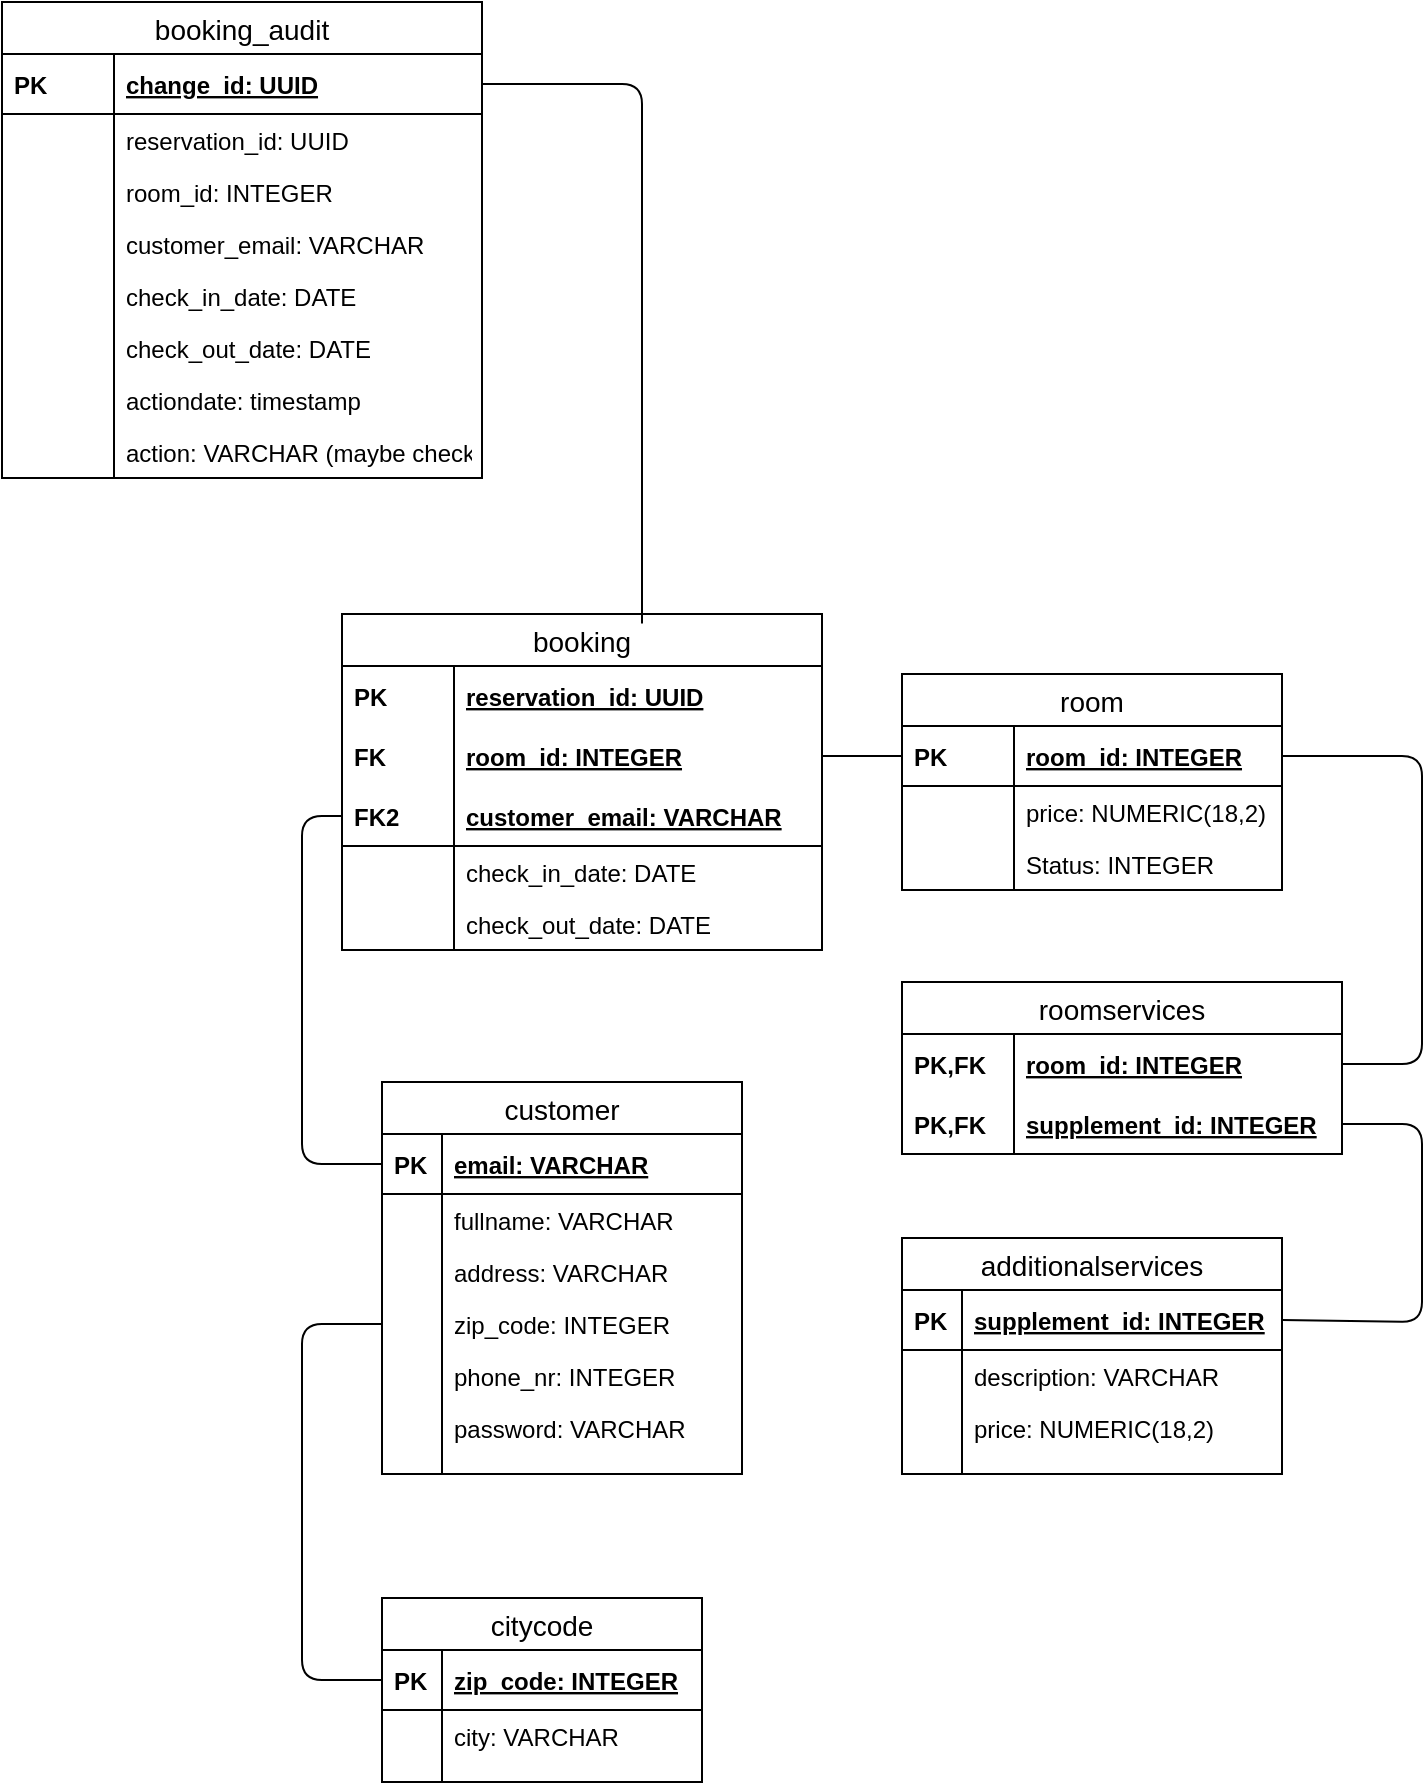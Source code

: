 <mxfile version="13.2.6" type="device"><diagram id="ccUuxILNlvS96HXpuqNf" name="Page-1"><mxGraphModel dx="1268" dy="801" grid="1" gridSize="10" guides="1" tooltips="1" connect="1" arrows="1" fold="1" page="0" pageScale="1" pageWidth="827" pageHeight="1169" math="0" shadow="0"><root><mxCell id="0"/><mxCell id="1" parent="0"/><mxCell id="6cjqtw1lTt28Le6TMdD7-62" value="room" style="swimlane;fontStyle=0;childLayout=stackLayout;horizontal=1;startSize=26;horizontalStack=0;resizeParent=1;resizeParentMax=0;resizeLast=0;collapsible=1;marginBottom=0;align=center;fontSize=14;" parent="1" vertex="1"><mxGeometry x="280" y="196" width="190" height="108" as="geometry"/></mxCell><mxCell id="6cjqtw1lTt28Le6TMdD7-63" value="room_id: INTEGER" style="shape=partialRectangle;top=0;left=0;right=0;bottom=1;align=left;verticalAlign=middle;fillColor=none;spacingLeft=60;spacingRight=4;overflow=hidden;rotatable=0;points=[[0,0.5],[1,0.5]];portConstraint=eastwest;dropTarget=0;fontStyle=5;fontSize=12;" parent="6cjqtw1lTt28Le6TMdD7-62" vertex="1"><mxGeometry y="26" width="190" height="30" as="geometry"/></mxCell><mxCell id="6cjqtw1lTt28Le6TMdD7-64" value="PK" style="shape=partialRectangle;fontStyle=1;top=0;left=0;bottom=0;fillColor=none;align=left;verticalAlign=middle;spacingLeft=4;spacingRight=4;overflow=hidden;rotatable=0;points=[];portConstraint=eastwest;part=1;fontSize=12;" parent="6cjqtw1lTt28Le6TMdD7-63" vertex="1" connectable="0"><mxGeometry width="56" height="30" as="geometry"/></mxCell><mxCell id="6cjqtw1lTt28Le6TMdD7-65" value="price: NUMERIC(18,2)" style="shape=partialRectangle;top=0;left=0;right=0;bottom=0;align=left;verticalAlign=top;fillColor=none;spacingLeft=60;spacingRight=4;overflow=hidden;rotatable=0;points=[[0,0.5],[1,0.5]];portConstraint=eastwest;dropTarget=0;fontSize=12;" parent="6cjqtw1lTt28Le6TMdD7-62" vertex="1"><mxGeometry y="56" width="190" height="26" as="geometry"/></mxCell><mxCell id="6cjqtw1lTt28Le6TMdD7-66" value="" style="shape=partialRectangle;top=0;left=0;bottom=0;fillColor=none;align=left;verticalAlign=top;spacingLeft=4;spacingRight=4;overflow=hidden;rotatable=0;points=[];portConstraint=eastwest;part=1;fontSize=12;" parent="6cjqtw1lTt28Le6TMdD7-65" vertex="1" connectable="0"><mxGeometry width="56" height="26" as="geometry"/></mxCell><mxCell id="O8aWdNTug8gGkwvUeRMk-8" value="Status: INTEGER" style="shape=partialRectangle;top=0;left=0;right=0;bottom=0;align=left;verticalAlign=top;fillColor=none;spacingLeft=60;spacingRight=4;overflow=hidden;rotatable=0;points=[[0,0.5],[1,0.5]];portConstraint=eastwest;dropTarget=0;fontSize=12;" parent="6cjqtw1lTt28Le6TMdD7-62" vertex="1"><mxGeometry y="82" width="190" height="26" as="geometry"/></mxCell><mxCell id="O8aWdNTug8gGkwvUeRMk-9" value="" style="shape=partialRectangle;top=0;left=0;bottom=0;fillColor=none;align=left;verticalAlign=top;spacingLeft=4;spacingRight=4;overflow=hidden;rotatable=0;points=[];portConstraint=eastwest;part=1;fontSize=12;" parent="O8aWdNTug8gGkwvUeRMk-8" vertex="1" connectable="0"><mxGeometry width="56" height="26" as="geometry"/></mxCell><mxCell id="6cjqtw1lTt28Le6TMdD7-60" value="" style="endArrow=none;html=1;exitX=0;exitY=0.5;exitDx=0;exitDy=0;entryX=0;entryY=0.5;entryDx=0;entryDy=0;" parent="1" source="6cjqtw1lTt28Le6TMdD7-22" target="6cjqtw1lTt28Le6TMdD7-35" edge="1"><mxGeometry width="50" height="50" relative="1" as="geometry"><mxPoint x="-120" y="660" as="sourcePoint"/><mxPoint x="-70" y="610" as="targetPoint"/><Array as="points"><mxPoint x="-20" y="699"/><mxPoint x="-20" y="521"/></Array></mxGeometry></mxCell><mxCell id="6cjqtw1lTt28Le6TMdD7-61" value="" style="endArrow=none;html=1;exitX=0;exitY=0.5;exitDx=0;exitDy=0;entryX=0;entryY=0.5;entryDx=0;entryDy=0;" parent="1" source="6cjqtw1lTt28Le6TMdD7-29" target="6cjqtw1lTt28Le6TMdD7-50" edge="1"><mxGeometry width="50" height="50" relative="1" as="geometry"><mxPoint x="-70" y="380" as="sourcePoint"/><mxPoint x="-20" y="330" as="targetPoint"/><Array as="points"><mxPoint x="-20" y="441"/><mxPoint x="-20" y="267"/></Array></mxGeometry></mxCell><mxCell id="6cjqtw1lTt28Le6TMdD7-45" value="booking" style="swimlane;fontStyle=0;childLayout=stackLayout;horizontal=1;startSize=26;horizontalStack=0;resizeParent=1;resizeParentMax=0;resizeLast=0;collapsible=1;marginBottom=0;align=center;fontSize=14;" parent="1" vertex="1"><mxGeometry y="166" width="240" height="168" as="geometry"/></mxCell><mxCell id="6cjqtw1lTt28Le6TMdD7-46" value="reservation_id: UUID" style="shape=partialRectangle;top=0;left=0;right=0;bottom=0;align=left;verticalAlign=middle;fillColor=none;spacingLeft=60;spacingRight=4;overflow=hidden;rotatable=0;points=[[0,0.5],[1,0.5]];portConstraint=eastwest;dropTarget=0;fontStyle=5;fontSize=12;" parent="6cjqtw1lTt28Le6TMdD7-45" vertex="1"><mxGeometry y="26" width="240" height="30" as="geometry"/></mxCell><mxCell id="6cjqtw1lTt28Le6TMdD7-47" value="PK" style="shape=partialRectangle;fontStyle=1;top=0;left=0;bottom=0;fillColor=none;align=left;verticalAlign=middle;spacingLeft=4;spacingRight=4;overflow=hidden;rotatable=0;points=[];portConstraint=eastwest;part=1;fontSize=12;" parent="6cjqtw1lTt28Le6TMdD7-46" vertex="1" connectable="0"><mxGeometry width="56" height="30" as="geometry"/></mxCell><mxCell id="6cjqtw1lTt28Le6TMdD7-48" value="room_id: INTEGER" style="shape=partialRectangle;top=0;left=0;right=0;bottom=0;align=left;verticalAlign=middle;fillColor=none;spacingLeft=60;spacingRight=4;overflow=hidden;rotatable=0;points=[[0,0.5],[1,0.5]];portConstraint=eastwest;dropTarget=0;fontStyle=5;fontSize=12;" parent="6cjqtw1lTt28Le6TMdD7-45" vertex="1"><mxGeometry y="56" width="240" height="30" as="geometry"/></mxCell><mxCell id="6cjqtw1lTt28Le6TMdD7-49" value="FK" style="shape=partialRectangle;fontStyle=1;top=0;left=0;bottom=0;fillColor=none;align=left;verticalAlign=middle;spacingLeft=4;spacingRight=4;overflow=hidden;rotatable=0;points=[];portConstraint=eastwest;part=1;fontSize=12;" parent="6cjqtw1lTt28Le6TMdD7-48" vertex="1" connectable="0"><mxGeometry width="56" height="30" as="geometry"/></mxCell><mxCell id="6cjqtw1lTt28Le6TMdD7-50" value="customer_email: VARCHAR" style="shape=partialRectangle;top=0;left=0;right=0;bottom=1;align=left;verticalAlign=middle;fillColor=none;spacingLeft=60;spacingRight=4;overflow=hidden;rotatable=0;points=[[0,0.5],[1,0.5]];portConstraint=eastwest;dropTarget=0;fontStyle=5;fontSize=12;" parent="6cjqtw1lTt28Le6TMdD7-45" vertex="1"><mxGeometry y="86" width="240" height="30" as="geometry"/></mxCell><mxCell id="6cjqtw1lTt28Le6TMdD7-51" value="FK2" style="shape=partialRectangle;fontStyle=1;top=0;left=0;bottom=0;fillColor=none;align=left;verticalAlign=middle;spacingLeft=4;spacingRight=4;overflow=hidden;rotatable=0;points=[];portConstraint=eastwest;part=1;fontSize=12;" parent="6cjqtw1lTt28Le6TMdD7-50" vertex="1" connectable="0"><mxGeometry width="56" height="30" as="geometry"/></mxCell><mxCell id="6cjqtw1lTt28Le6TMdD7-54" value="check_in_date: DATE" style="shape=partialRectangle;top=0;left=0;right=0;bottom=0;align=left;verticalAlign=top;fillColor=none;spacingLeft=60;spacingRight=4;overflow=hidden;rotatable=0;points=[[0,0.5],[1,0.5]];portConstraint=eastwest;dropTarget=0;fontSize=12;" parent="6cjqtw1lTt28Le6TMdD7-45" vertex="1"><mxGeometry y="116" width="240" height="26" as="geometry"/></mxCell><mxCell id="6cjqtw1lTt28Le6TMdD7-55" value="" style="shape=partialRectangle;top=0;left=0;bottom=0;fillColor=none;align=left;verticalAlign=top;spacingLeft=4;spacingRight=4;overflow=hidden;rotatable=0;points=[];portConstraint=eastwest;part=1;fontSize=12;" parent="6cjqtw1lTt28Le6TMdD7-54" vertex="1" connectable="0"><mxGeometry width="56" height="26" as="geometry"/></mxCell><mxCell id="6cjqtw1lTt28Le6TMdD7-56" value="check_out_date: DATE" style="shape=partialRectangle;top=0;left=0;right=0;bottom=0;align=left;verticalAlign=top;fillColor=none;spacingLeft=60;spacingRight=4;overflow=hidden;rotatable=0;points=[[0,0.5],[1,0.5]];portConstraint=eastwest;dropTarget=0;fontSize=12;" parent="6cjqtw1lTt28Le6TMdD7-45" vertex="1"><mxGeometry y="142" width="240" height="26" as="geometry"/></mxCell><mxCell id="6cjqtw1lTt28Le6TMdD7-57" value="" style="shape=partialRectangle;top=0;left=0;bottom=0;fillColor=none;align=left;verticalAlign=top;spacingLeft=4;spacingRight=4;overflow=hidden;rotatable=0;points=[];portConstraint=eastwest;part=1;fontSize=12;" parent="6cjqtw1lTt28Le6TMdD7-56" vertex="1" connectable="0"><mxGeometry width="56" height="26" as="geometry"/></mxCell><mxCell id="6cjqtw1lTt28Le6TMdD7-86" value="" style="endArrow=none;html=1;exitX=1;exitY=0.5;exitDx=0;exitDy=0;entryX=0;entryY=0.5;entryDx=0;entryDy=0;" parent="1" source="6cjqtw1lTt28Le6TMdD7-48" target="6cjqtw1lTt28Le6TMdD7-63" edge="1"><mxGeometry width="50" height="50" relative="1" as="geometry"><mxPoint x="240" y="210" as="sourcePoint"/><mxPoint x="290" y="160" as="targetPoint"/></mxGeometry></mxCell><mxCell id="6cjqtw1lTt28Le6TMdD7-28" value="customer" style="swimlane;fontStyle=0;childLayout=stackLayout;horizontal=1;startSize=26;horizontalStack=0;resizeParent=1;resizeParentMax=0;resizeLast=0;collapsible=1;marginBottom=0;align=center;fontSize=14;" parent="1" vertex="1"><mxGeometry x="20" y="400" width="180" height="196" as="geometry"><mxRectangle x="130" y="500" width="90" height="26" as="alternateBounds"/></mxGeometry></mxCell><mxCell id="6cjqtw1lTt28Le6TMdD7-29" value="email: VARCHAR" style="shape=partialRectangle;top=0;left=0;right=0;bottom=1;align=left;verticalAlign=middle;fillColor=none;spacingLeft=34;spacingRight=4;overflow=hidden;rotatable=0;points=[[0,0.5],[1,0.5]];portConstraint=eastwest;dropTarget=0;fontStyle=5;fontSize=12;" parent="6cjqtw1lTt28Le6TMdD7-28" vertex="1"><mxGeometry y="26" width="180" height="30" as="geometry"/></mxCell><mxCell id="6cjqtw1lTt28Le6TMdD7-30" value="PK" style="shape=partialRectangle;top=0;left=0;bottom=0;fillColor=none;align=left;verticalAlign=middle;spacingLeft=4;spacingRight=4;overflow=hidden;rotatable=0;points=[];portConstraint=eastwest;part=1;fontSize=12;fontStyle=1" parent="6cjqtw1lTt28Le6TMdD7-29" vertex="1" connectable="0"><mxGeometry width="30" height="30" as="geometry"/></mxCell><mxCell id="6cjqtw1lTt28Le6TMdD7-31" value="fullname: VARCHAR" style="shape=partialRectangle;top=0;left=0;right=0;bottom=0;align=left;verticalAlign=top;fillColor=none;spacingLeft=34;spacingRight=4;overflow=hidden;rotatable=0;points=[[0,0.5],[1,0.5]];portConstraint=eastwest;dropTarget=0;fontSize=12;" parent="6cjqtw1lTt28Le6TMdD7-28" vertex="1"><mxGeometry y="56" width="180" height="26" as="geometry"/></mxCell><mxCell id="6cjqtw1lTt28Le6TMdD7-32" value="" style="shape=partialRectangle;top=0;left=0;bottom=0;fillColor=none;align=left;verticalAlign=top;spacingLeft=4;spacingRight=4;overflow=hidden;rotatable=0;points=[];portConstraint=eastwest;part=1;fontSize=12;" parent="6cjqtw1lTt28Le6TMdD7-31" vertex="1" connectable="0"><mxGeometry width="30" height="26" as="geometry"/></mxCell><mxCell id="6cjqtw1lTt28Le6TMdD7-33" value="address: VARCHAR" style="shape=partialRectangle;top=0;left=0;right=0;bottom=0;align=left;verticalAlign=top;fillColor=none;spacingLeft=34;spacingRight=4;overflow=hidden;rotatable=0;points=[[0,0.5],[1,0.5]];portConstraint=eastwest;dropTarget=0;fontSize=12;" parent="6cjqtw1lTt28Le6TMdD7-28" vertex="1"><mxGeometry y="82" width="180" height="26" as="geometry"/></mxCell><mxCell id="6cjqtw1lTt28Le6TMdD7-34" value="" style="shape=partialRectangle;top=0;left=0;bottom=0;fillColor=none;align=left;verticalAlign=top;spacingLeft=4;spacingRight=4;overflow=hidden;rotatable=0;points=[];portConstraint=eastwest;part=1;fontSize=12;" parent="6cjqtw1lTt28Le6TMdD7-33" vertex="1" connectable="0"><mxGeometry width="30" height="26" as="geometry"/></mxCell><mxCell id="6cjqtw1lTt28Le6TMdD7-35" value="zip_code: INTEGER" style="shape=partialRectangle;top=0;left=0;right=0;bottom=0;align=left;verticalAlign=top;fillColor=none;spacingLeft=34;spacingRight=4;overflow=hidden;rotatable=0;points=[[0,0.5],[1,0.5]];portConstraint=eastwest;dropTarget=0;fontSize=12;" parent="6cjqtw1lTt28Le6TMdD7-28" vertex="1"><mxGeometry y="108" width="180" height="26" as="geometry"/></mxCell><mxCell id="6cjqtw1lTt28Le6TMdD7-36" value="" style="shape=partialRectangle;top=0;left=0;bottom=0;fillColor=none;align=left;verticalAlign=top;spacingLeft=4;spacingRight=4;overflow=hidden;rotatable=0;points=[];portConstraint=eastwest;part=1;fontSize=12;" parent="6cjqtw1lTt28Le6TMdD7-35" vertex="1" connectable="0"><mxGeometry width="30" height="26" as="geometry"/></mxCell><mxCell id="6cjqtw1lTt28Le6TMdD7-37" value="phone_nr: INTEGER" style="shape=partialRectangle;top=0;left=0;right=0;bottom=0;align=left;verticalAlign=top;fillColor=none;spacingLeft=34;spacingRight=4;overflow=hidden;rotatable=0;points=[[0,0.5],[1,0.5]];portConstraint=eastwest;dropTarget=0;fontSize=12;" parent="6cjqtw1lTt28Le6TMdD7-28" vertex="1"><mxGeometry y="134" width="180" height="26" as="geometry"/></mxCell><mxCell id="6cjqtw1lTt28Le6TMdD7-38" value="" style="shape=partialRectangle;top=0;left=0;bottom=0;fillColor=none;align=left;verticalAlign=top;spacingLeft=4;spacingRight=4;overflow=hidden;rotatable=0;points=[];portConstraint=eastwest;part=1;fontSize=12;" parent="6cjqtw1lTt28Le6TMdD7-37" vertex="1" connectable="0"><mxGeometry width="30" height="26" as="geometry"/></mxCell><mxCell id="6cjqtw1lTt28Le6TMdD7-41" value="password: VARCHAR" style="shape=partialRectangle;top=0;left=0;right=0;bottom=0;align=left;verticalAlign=top;fillColor=none;spacingLeft=34;spacingRight=4;overflow=hidden;rotatable=0;points=[[0,0.5],[1,0.5]];portConstraint=eastwest;dropTarget=0;fontSize=12;" parent="6cjqtw1lTt28Le6TMdD7-28" vertex="1"><mxGeometry y="160" width="180" height="26" as="geometry"/></mxCell><mxCell id="6cjqtw1lTt28Le6TMdD7-42" value="" style="shape=partialRectangle;top=0;left=0;bottom=0;fillColor=none;align=left;verticalAlign=top;spacingLeft=4;spacingRight=4;overflow=hidden;rotatable=0;points=[];portConstraint=eastwest;part=1;fontSize=12;" parent="6cjqtw1lTt28Le6TMdD7-41" vertex="1" connectable="0"><mxGeometry width="30" height="26" as="geometry"/></mxCell><mxCell id="6cjqtw1lTt28Le6TMdD7-43" value="" style="shape=partialRectangle;top=0;left=0;right=0;bottom=0;align=left;verticalAlign=top;fillColor=none;spacingLeft=34;spacingRight=4;overflow=hidden;rotatable=0;points=[[0,0.5],[1,0.5]];portConstraint=eastwest;dropTarget=0;fontSize=12;" parent="6cjqtw1lTt28Le6TMdD7-28" vertex="1"><mxGeometry y="186" width="180" height="10" as="geometry"/></mxCell><mxCell id="6cjqtw1lTt28Le6TMdD7-44" value="" style="shape=partialRectangle;top=0;left=0;bottom=0;fillColor=none;align=left;verticalAlign=top;spacingLeft=4;spacingRight=4;overflow=hidden;rotatable=0;points=[];portConstraint=eastwest;part=1;fontSize=12;" parent="6cjqtw1lTt28Le6TMdD7-43" vertex="1" connectable="0"><mxGeometry width="30" height="10" as="geometry"/></mxCell><mxCell id="3RYY0fKDn_4BaEzc3aT6-27" value="booking_audit" style="swimlane;fontStyle=0;childLayout=stackLayout;horizontal=1;startSize=26;horizontalStack=0;resizeParent=1;resizeParentMax=0;resizeLast=0;collapsible=1;marginBottom=0;align=center;fontSize=14;" parent="1" vertex="1"><mxGeometry x="-170" y="-140" width="240" height="238" as="geometry"/></mxCell><mxCell id="3RYY0fKDn_4BaEzc3aT6-32" value="change_id: UUID" style="shape=partialRectangle;top=0;left=0;right=0;bottom=1;align=left;verticalAlign=middle;fillColor=none;spacingLeft=60;spacingRight=4;overflow=hidden;rotatable=0;points=[[0,0.5],[1,0.5]];portConstraint=eastwest;dropTarget=0;fontStyle=5;fontSize=12;" parent="3RYY0fKDn_4BaEzc3aT6-27" vertex="1"><mxGeometry y="26" width="240" height="30" as="geometry"/></mxCell><mxCell id="3RYY0fKDn_4BaEzc3aT6-33" value="PK" style="shape=partialRectangle;fontStyle=1;top=0;left=0;bottom=0;fillColor=none;align=left;verticalAlign=middle;spacingLeft=4;spacingRight=4;overflow=hidden;rotatable=0;points=[];portConstraint=eastwest;part=1;fontSize=12;" parent="3RYY0fKDn_4BaEzc3aT6-32" vertex="1" connectable="0"><mxGeometry width="56" height="30" as="geometry"/></mxCell><mxCell id="3RYY0fKDn_4BaEzc3aT6-38" value="reservation_id: UUID" style="shape=partialRectangle;top=0;left=0;right=0;bottom=0;align=left;verticalAlign=top;fillColor=none;spacingLeft=60;spacingRight=4;overflow=hidden;rotatable=0;points=[[0,0.5],[1,0.5]];portConstraint=eastwest;dropTarget=0;fontSize=12;" parent="3RYY0fKDn_4BaEzc3aT6-27" vertex="1"><mxGeometry y="56" width="240" height="26" as="geometry"/></mxCell><mxCell id="3RYY0fKDn_4BaEzc3aT6-39" value="" style="shape=partialRectangle;top=0;left=0;bottom=0;fillColor=none;align=left;verticalAlign=top;spacingLeft=4;spacingRight=4;overflow=hidden;rotatable=0;points=[];portConstraint=eastwest;part=1;fontSize=12;" parent="3RYY0fKDn_4BaEzc3aT6-38" vertex="1" connectable="0"><mxGeometry width="56" height="26" as="geometry"/></mxCell><mxCell id="3RYY0fKDn_4BaEzc3aT6-40" value="room_id: INTEGER" style="shape=partialRectangle;top=0;left=0;right=0;bottom=0;align=left;verticalAlign=top;fillColor=none;spacingLeft=60;spacingRight=4;overflow=hidden;rotatable=0;points=[[0,0.5],[1,0.5]];portConstraint=eastwest;dropTarget=0;fontSize=12;" parent="3RYY0fKDn_4BaEzc3aT6-27" vertex="1"><mxGeometry y="82" width="240" height="26" as="geometry"/></mxCell><mxCell id="3RYY0fKDn_4BaEzc3aT6-41" value="" style="shape=partialRectangle;top=0;left=0;bottom=0;fillColor=none;align=left;verticalAlign=top;spacingLeft=4;spacingRight=4;overflow=hidden;rotatable=0;points=[];portConstraint=eastwest;part=1;fontSize=12;" parent="3RYY0fKDn_4BaEzc3aT6-40" vertex="1" connectable="0"><mxGeometry width="56" height="26" as="geometry"/></mxCell><mxCell id="3RYY0fKDn_4BaEzc3aT6-42" value="customer_email: VARCHAR" style="shape=partialRectangle;top=0;left=0;right=0;bottom=0;align=left;verticalAlign=top;fillColor=none;spacingLeft=60;spacingRight=4;overflow=hidden;rotatable=0;points=[[0,0.5],[1,0.5]];portConstraint=eastwest;dropTarget=0;fontSize=12;" parent="3RYY0fKDn_4BaEzc3aT6-27" vertex="1"><mxGeometry y="108" width="240" height="26" as="geometry"/></mxCell><mxCell id="3RYY0fKDn_4BaEzc3aT6-43" value="" style="shape=partialRectangle;top=0;left=0;bottom=0;fillColor=none;align=left;verticalAlign=top;spacingLeft=4;spacingRight=4;overflow=hidden;rotatable=0;points=[];portConstraint=eastwest;part=1;fontSize=12;" parent="3RYY0fKDn_4BaEzc3aT6-42" vertex="1" connectable="0"><mxGeometry width="56" height="26" as="geometry"/></mxCell><mxCell id="3RYY0fKDn_4BaEzc3aT6-34" value="check_in_date: DATE" style="shape=partialRectangle;top=0;left=0;right=0;bottom=0;align=left;verticalAlign=top;fillColor=none;spacingLeft=60;spacingRight=4;overflow=hidden;rotatable=0;points=[[0,0.5],[1,0.5]];portConstraint=eastwest;dropTarget=0;fontSize=12;" parent="3RYY0fKDn_4BaEzc3aT6-27" vertex="1"><mxGeometry y="134" width="240" height="26" as="geometry"/></mxCell><mxCell id="3RYY0fKDn_4BaEzc3aT6-35" value="" style="shape=partialRectangle;top=0;left=0;bottom=0;fillColor=none;align=left;verticalAlign=top;spacingLeft=4;spacingRight=4;overflow=hidden;rotatable=0;points=[];portConstraint=eastwest;part=1;fontSize=12;" parent="3RYY0fKDn_4BaEzc3aT6-34" vertex="1" connectable="0"><mxGeometry width="56" height="26" as="geometry"/></mxCell><mxCell id="3RYY0fKDn_4BaEzc3aT6-36" value="check_out_date: DATE" style="shape=partialRectangle;top=0;left=0;right=0;bottom=0;align=left;verticalAlign=top;fillColor=none;spacingLeft=60;spacingRight=4;overflow=hidden;rotatable=0;points=[[0,0.5],[1,0.5]];portConstraint=eastwest;dropTarget=0;fontSize=12;" parent="3RYY0fKDn_4BaEzc3aT6-27" vertex="1"><mxGeometry y="160" width="240" height="26" as="geometry"/></mxCell><mxCell id="3RYY0fKDn_4BaEzc3aT6-37" value="" style="shape=partialRectangle;top=0;left=0;bottom=0;fillColor=none;align=left;verticalAlign=top;spacingLeft=4;spacingRight=4;overflow=hidden;rotatable=0;points=[];portConstraint=eastwest;part=1;fontSize=12;" parent="3RYY0fKDn_4BaEzc3aT6-36" vertex="1" connectable="0"><mxGeometry width="56" height="26" as="geometry"/></mxCell><mxCell id="3RYY0fKDn_4BaEzc3aT6-44" value="actiondate: timestamp" style="shape=partialRectangle;top=0;left=0;right=0;bottom=0;align=left;verticalAlign=top;fillColor=none;spacingLeft=60;spacingRight=4;overflow=hidden;rotatable=0;points=[[0,0.5],[1,0.5]];portConstraint=eastwest;dropTarget=0;fontSize=12;" parent="3RYY0fKDn_4BaEzc3aT6-27" vertex="1"><mxGeometry y="186" width="240" height="26" as="geometry"/></mxCell><mxCell id="3RYY0fKDn_4BaEzc3aT6-45" value="" style="shape=partialRectangle;top=0;left=0;bottom=0;fillColor=none;align=left;verticalAlign=top;spacingLeft=4;spacingRight=4;overflow=hidden;rotatable=0;points=[];portConstraint=eastwest;part=1;fontSize=12;" parent="3RYY0fKDn_4BaEzc3aT6-44" vertex="1" connectable="0"><mxGeometry width="56" height="26" as="geometry"/></mxCell><mxCell id="3RYY0fKDn_4BaEzc3aT6-50" value="action: VARCHAR (maybe check)" style="shape=partialRectangle;top=0;left=0;right=0;bottom=0;align=left;verticalAlign=top;fillColor=none;spacingLeft=60;spacingRight=4;overflow=hidden;rotatable=0;points=[[0,0.5],[1,0.5]];portConstraint=eastwest;dropTarget=0;fontSize=12;" parent="3RYY0fKDn_4BaEzc3aT6-27" vertex="1"><mxGeometry y="212" width="240" height="26" as="geometry"/></mxCell><mxCell id="3RYY0fKDn_4BaEzc3aT6-51" value="" style="shape=partialRectangle;top=0;left=0;bottom=0;fillColor=none;align=left;verticalAlign=top;spacingLeft=4;spacingRight=4;overflow=hidden;rotatable=0;points=[];portConstraint=eastwest;part=1;fontSize=12;" parent="3RYY0fKDn_4BaEzc3aT6-50" vertex="1" connectable="0"><mxGeometry width="56" height="26" as="geometry"/></mxCell><mxCell id="6cjqtw1lTt28Le6TMdD7-21" value="citycode" style="swimlane;fontStyle=0;childLayout=stackLayout;horizontal=1;startSize=26;horizontalStack=0;resizeParent=1;resizeParentMax=0;resizeLast=0;collapsible=1;marginBottom=0;align=center;fontSize=14;" parent="1" vertex="1"><mxGeometry x="20" y="658" width="160" height="92" as="geometry"/></mxCell><mxCell id="6cjqtw1lTt28Le6TMdD7-22" value="zip_code: INTEGER" style="shape=partialRectangle;top=0;left=0;right=0;bottom=1;align=left;verticalAlign=middle;fillColor=none;spacingLeft=34;spacingRight=4;overflow=hidden;rotatable=0;points=[[0,0.5],[1,0.5]];portConstraint=eastwest;dropTarget=0;fontStyle=5;fontSize=12;" parent="6cjqtw1lTt28Le6TMdD7-21" vertex="1"><mxGeometry y="26" width="160" height="30" as="geometry"/></mxCell><mxCell id="6cjqtw1lTt28Le6TMdD7-23" value="PK" style="shape=partialRectangle;top=0;left=0;bottom=0;fillColor=none;align=left;verticalAlign=middle;spacingLeft=4;spacingRight=4;overflow=hidden;rotatable=0;points=[];portConstraint=eastwest;part=1;fontSize=12;fontStyle=1" parent="6cjqtw1lTt28Le6TMdD7-22" vertex="1" connectable="0"><mxGeometry width="30" height="30" as="geometry"/></mxCell><mxCell id="6cjqtw1lTt28Le6TMdD7-24" value="city: VARCHAR" style="shape=partialRectangle;top=0;left=0;right=0;bottom=0;align=left;verticalAlign=top;fillColor=none;spacingLeft=34;spacingRight=4;overflow=hidden;rotatable=0;points=[[0,0.5],[1,0.5]];portConstraint=eastwest;dropTarget=0;fontSize=12;" parent="6cjqtw1lTt28Le6TMdD7-21" vertex="1"><mxGeometry y="56" width="160" height="26" as="geometry"/></mxCell><mxCell id="6cjqtw1lTt28Le6TMdD7-25" value="" style="shape=partialRectangle;top=0;left=0;bottom=0;fillColor=none;align=left;verticalAlign=top;spacingLeft=4;spacingRight=4;overflow=hidden;rotatable=0;points=[];portConstraint=eastwest;part=1;fontSize=12;" parent="6cjqtw1lTt28Le6TMdD7-24" vertex="1" connectable="0"><mxGeometry width="30" height="26" as="geometry"/></mxCell><mxCell id="6cjqtw1lTt28Le6TMdD7-26" value="" style="shape=partialRectangle;top=0;left=0;right=0;bottom=0;align=left;verticalAlign=top;fillColor=none;spacingLeft=34;spacingRight=4;overflow=hidden;rotatable=0;points=[[0,0.5],[1,0.5]];portConstraint=eastwest;dropTarget=0;fontSize=12;" parent="6cjqtw1lTt28Le6TMdD7-21" vertex="1"><mxGeometry y="82" width="160" height="10" as="geometry"/></mxCell><mxCell id="6cjqtw1lTt28Le6TMdD7-27" value="" style="shape=partialRectangle;top=0;left=0;bottom=0;fillColor=none;align=left;verticalAlign=top;spacingLeft=4;spacingRight=4;overflow=hidden;rotatable=0;points=[];portConstraint=eastwest;part=1;fontSize=12;" parent="6cjqtw1lTt28Le6TMdD7-26" vertex="1" connectable="0"><mxGeometry width="30" height="10" as="geometry"/></mxCell><mxCell id="O8aWdNTug8gGkwvUeRMk-10" value="" style="endArrow=none;html=1;exitX=1;exitY=0.5;exitDx=0;exitDy=0;entryX=1;entryY=0.5;entryDx=0;entryDy=0;" parent="1" source="O8aWdNTug8gGkwvUeRMk-2" target="6cjqtw1lTt28Le6TMdD7-63" edge="1"><mxGeometry width="50" height="50" relative="1" as="geometry"><mxPoint x="580" y="370" as="sourcePoint"/><mxPoint x="630" y="320" as="targetPoint"/><Array as="points"><mxPoint x="540" y="391"/><mxPoint x="540" y="237"/></Array></mxGeometry></mxCell><mxCell id="O8aWdNTug8gGkwvUeRMk-11" value="" style="endArrow=none;html=1;exitX=1;exitY=0.5;exitDx=0;exitDy=0;entryX=1;entryY=0.5;entryDx=0;entryDy=0;" parent="1" source="O8aWdNTug8gGkwvUeRMk-4" target="6cjqtw1lTt28Le6TMdD7-77" edge="1"><mxGeometry width="50" height="50" relative="1" as="geometry"><mxPoint x="550" y="440" as="sourcePoint"/><mxPoint x="600" y="390" as="targetPoint"/><Array as="points"><mxPoint x="540" y="421"/><mxPoint x="540" y="520"/></Array></mxGeometry></mxCell><mxCell id="O8aWdNTug8gGkwvUeRMk-1" value="roomservices" style="swimlane;fontStyle=0;childLayout=stackLayout;horizontal=1;startSize=26;horizontalStack=0;resizeParent=1;resizeParentMax=0;resizeLast=0;collapsible=1;marginBottom=0;align=center;fontSize=14;" parent="1" vertex="1"><mxGeometry x="280" y="350" width="220" height="86" as="geometry"/></mxCell><mxCell id="O8aWdNTug8gGkwvUeRMk-2" value="room_id: INTEGER" style="shape=partialRectangle;top=0;left=0;right=0;bottom=0;align=left;verticalAlign=middle;fillColor=none;spacingLeft=60;spacingRight=4;overflow=hidden;rotatable=0;points=[[0,0.5],[1,0.5]];portConstraint=eastwest;dropTarget=0;fontStyle=5;fontSize=12;" parent="O8aWdNTug8gGkwvUeRMk-1" vertex="1"><mxGeometry y="26" width="220" height="30" as="geometry"/></mxCell><mxCell id="O8aWdNTug8gGkwvUeRMk-3" value="PK,FK" style="shape=partialRectangle;fontStyle=1;top=0;left=0;bottom=0;fillColor=none;align=left;verticalAlign=middle;spacingLeft=4;spacingRight=4;overflow=hidden;rotatable=0;points=[];portConstraint=eastwest;part=1;fontSize=12;" parent="O8aWdNTug8gGkwvUeRMk-2" vertex="1" connectable="0"><mxGeometry width="56" height="30" as="geometry"/></mxCell><mxCell id="O8aWdNTug8gGkwvUeRMk-4" value="supplement_id: INTEGER" style="shape=partialRectangle;top=0;left=0;right=0;bottom=1;align=left;verticalAlign=middle;fillColor=none;spacingLeft=60;spacingRight=4;overflow=hidden;rotatable=0;points=[[0,0.5],[1,0.5]];portConstraint=eastwest;dropTarget=0;fontStyle=5;fontSize=12;" parent="O8aWdNTug8gGkwvUeRMk-1" vertex="1"><mxGeometry y="56" width="220" height="30" as="geometry"/></mxCell><mxCell id="O8aWdNTug8gGkwvUeRMk-5" value="PK,FK" style="shape=partialRectangle;fontStyle=1;top=0;left=0;bottom=0;fillColor=none;align=left;verticalAlign=middle;spacingLeft=4;spacingRight=4;overflow=hidden;rotatable=0;points=[];portConstraint=eastwest;part=1;fontSize=12;" parent="O8aWdNTug8gGkwvUeRMk-4" vertex="1" connectable="0"><mxGeometry width="56" height="30" as="geometry"/></mxCell><mxCell id="6cjqtw1lTt28Le6TMdD7-76" value="additionalservices" style="swimlane;fontStyle=0;childLayout=stackLayout;horizontal=1;startSize=26;horizontalStack=0;resizeParent=1;resizeParentMax=0;resizeLast=0;collapsible=1;marginBottom=0;align=center;fontSize=14;" parent="1" vertex="1"><mxGeometry x="280" y="478" width="190" height="118" as="geometry"><mxRectangle x="450" y="477" width="150" height="26" as="alternateBounds"/></mxGeometry></mxCell><mxCell id="6cjqtw1lTt28Le6TMdD7-77" value="supplement_id: INTEGER" style="shape=partialRectangle;top=0;left=0;right=0;bottom=1;align=left;verticalAlign=middle;fillColor=none;spacingLeft=34;spacingRight=4;overflow=hidden;rotatable=0;points=[[0,0.5],[1,0.5]];portConstraint=eastwest;dropTarget=0;fontStyle=5;fontSize=12;" parent="6cjqtw1lTt28Le6TMdD7-76" vertex="1"><mxGeometry y="26" width="190" height="30" as="geometry"/></mxCell><mxCell id="6cjqtw1lTt28Le6TMdD7-78" value="PK" style="shape=partialRectangle;top=0;left=0;bottom=0;fillColor=none;align=left;verticalAlign=middle;spacingLeft=4;spacingRight=4;overflow=hidden;rotatable=0;points=[];portConstraint=eastwest;part=1;fontSize=12;fontStyle=1" parent="6cjqtw1lTt28Le6TMdD7-77" vertex="1" connectable="0"><mxGeometry width="30" height="30" as="geometry"/></mxCell><mxCell id="6cjqtw1lTt28Le6TMdD7-79" value="description: VARCHAR" style="shape=partialRectangle;top=0;left=0;right=0;bottom=0;align=left;verticalAlign=top;fillColor=none;spacingLeft=34;spacingRight=4;overflow=hidden;rotatable=0;points=[[0,0.5],[1,0.5]];portConstraint=eastwest;dropTarget=0;fontSize=12;" parent="6cjqtw1lTt28Le6TMdD7-76" vertex="1"><mxGeometry y="56" width="190" height="26" as="geometry"/></mxCell><mxCell id="6cjqtw1lTt28Le6TMdD7-80" value="" style="shape=partialRectangle;top=0;left=0;bottom=0;fillColor=none;align=left;verticalAlign=top;spacingLeft=4;spacingRight=4;overflow=hidden;rotatable=0;points=[];portConstraint=eastwest;part=1;fontSize=12;" parent="6cjqtw1lTt28Le6TMdD7-79" vertex="1" connectable="0"><mxGeometry width="30" height="26" as="geometry"/></mxCell><mxCell id="6cjqtw1lTt28Le6TMdD7-81" value="price: NUMERIC(18,2)" style="shape=partialRectangle;top=0;left=0;right=0;bottom=0;align=left;verticalAlign=top;fillColor=none;spacingLeft=34;spacingRight=4;overflow=hidden;rotatable=0;points=[[0,0.5],[1,0.5]];portConstraint=eastwest;dropTarget=0;fontSize=12;" parent="6cjqtw1lTt28Le6TMdD7-76" vertex="1"><mxGeometry y="82" width="190" height="26" as="geometry"/></mxCell><mxCell id="6cjqtw1lTt28Le6TMdD7-82" value="" style="shape=partialRectangle;top=0;left=0;bottom=0;fillColor=none;align=left;verticalAlign=top;spacingLeft=4;spacingRight=4;overflow=hidden;rotatable=0;points=[];portConstraint=eastwest;part=1;fontSize=12;" parent="6cjqtw1lTt28Le6TMdD7-81" vertex="1" connectable="0"><mxGeometry width="30" height="26" as="geometry"/></mxCell><mxCell id="6cjqtw1lTt28Le6TMdD7-83" value="" style="shape=partialRectangle;top=0;left=0;right=0;bottom=0;align=left;verticalAlign=top;fillColor=none;spacingLeft=34;spacingRight=4;overflow=hidden;rotatable=0;points=[[0,0.5],[1,0.5]];portConstraint=eastwest;dropTarget=0;fontSize=12;" parent="6cjqtw1lTt28Le6TMdD7-76" vertex="1"><mxGeometry y="108" width="190" height="10" as="geometry"/></mxCell><mxCell id="6cjqtw1lTt28Le6TMdD7-84" value="" style="shape=partialRectangle;top=0;left=0;bottom=0;fillColor=none;align=left;verticalAlign=top;spacingLeft=4;spacingRight=4;overflow=hidden;rotatable=0;points=[];portConstraint=eastwest;part=1;fontSize=12;" parent="6cjqtw1lTt28Le6TMdD7-83" vertex="1" connectable="0"><mxGeometry width="30" height="10" as="geometry"/></mxCell><mxCell id="3RYY0fKDn_4BaEzc3aT6-53" value="" style="endArrow=none;html=1;entryX=1;entryY=0.5;entryDx=0;entryDy=0;exitX=0.625;exitY=0.028;exitDx=0;exitDy=0;exitPerimeter=0;" parent="1" source="6cjqtw1lTt28Le6TMdD7-45" target="3RYY0fKDn_4BaEzc3aT6-32" edge="1"><mxGeometry width="50" height="50" relative="1" as="geometry"><mxPoint x="150" y="160" as="sourcePoint"/><mxPoint x="170" y="-40" as="targetPoint"/><Array as="points"><mxPoint x="150" y="134"/><mxPoint x="150" y="33"/><mxPoint x="150" y="-99"/></Array></mxGeometry></mxCell></root></mxGraphModel></diagram></mxfile>